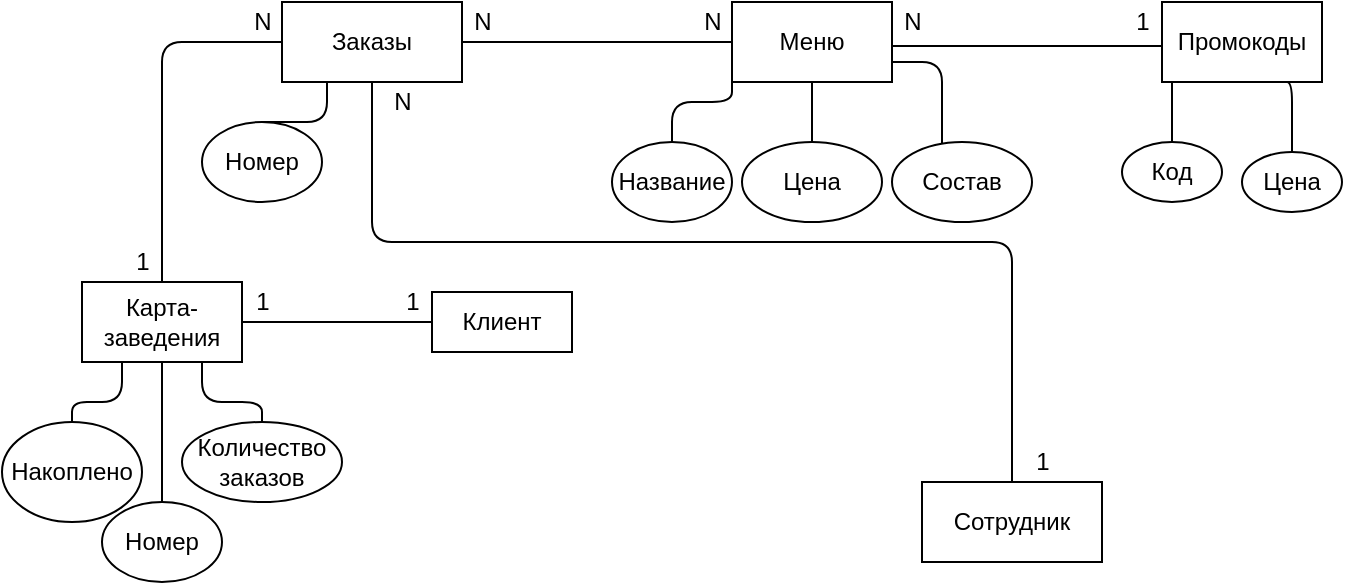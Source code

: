 <mxfile version="14.1.2" type="github">
  <diagram id="0dHdGBZlcimvSgmyDxel" name="Page-1">
    <mxGraphModel dx="948" dy="548" grid="1" gridSize="10" guides="1" tooltips="1" connect="1" arrows="1" fold="1" page="1" pageScale="1" pageWidth="850" pageHeight="1100" math="0" shadow="0">
      <root>
        <mxCell id="0" />
        <mxCell id="1" parent="0" />
        <mxCell id="juQlZwff0E2Timq0JEoc-14" value="" style="edgeStyle=orthogonalEdgeStyle;rounded=0;orthogonalLoop=1;jettySize=auto;html=1;endArrow=none;endFill=0;entryX=0;entryY=0.5;entryDx=0;entryDy=0;" edge="1" parent="1" source="juQlZwff0E2Timq0JEoc-1" target="juQlZwff0E2Timq0JEoc-3">
          <mxGeometry relative="1" as="geometry">
            <mxPoint x="275" y="70" as="targetPoint" />
          </mxGeometry>
        </mxCell>
        <mxCell id="juQlZwff0E2Timq0JEoc-17" style="edgeStyle=orthogonalEdgeStyle;orthogonalLoop=1;jettySize=auto;html=1;exitX=0.25;exitY=1;exitDx=0;exitDy=0;entryX=0.5;entryY=0;entryDx=0;entryDy=0;endArrow=none;endFill=0;rounded=1;" edge="1" parent="1" source="juQlZwff0E2Timq0JEoc-1" target="juQlZwff0E2Timq0JEoc-2">
          <mxGeometry relative="1" as="geometry">
            <Array as="points">
              <mxPoint x="172" y="110" />
            </Array>
          </mxGeometry>
        </mxCell>
        <mxCell id="juQlZwff0E2Timq0JEoc-22" value="" style="edgeStyle=orthogonalEdgeStyle;orthogonalLoop=1;jettySize=auto;html=1;endArrow=none;endFill=0;entryX=0.5;entryY=0;entryDx=0;entryDy=0;rounded=1;" edge="1" parent="1" source="juQlZwff0E2Timq0JEoc-1" target="juQlZwff0E2Timq0JEoc-23">
          <mxGeometry relative="1" as="geometry">
            <mxPoint x="240" y="200" as="targetPoint" />
            <Array as="points">
              <mxPoint x="195" y="170" />
              <mxPoint x="515" y="170" />
            </Array>
          </mxGeometry>
        </mxCell>
        <mxCell id="juQlZwff0E2Timq0JEoc-31" style="edgeStyle=orthogonalEdgeStyle;orthogonalLoop=1;jettySize=auto;html=1;endArrow=none;endFill=0;rounded=1;" edge="1" parent="1" source="juQlZwff0E2Timq0JEoc-1" target="juQlZwff0E2Timq0JEoc-30">
          <mxGeometry relative="1" as="geometry" />
        </mxCell>
        <mxCell id="juQlZwff0E2Timq0JEoc-1" value="Заказы" style="rounded=0;whiteSpace=wrap;html=1;" vertex="1" parent="1">
          <mxGeometry x="150" y="50" width="90" height="40" as="geometry" />
        </mxCell>
        <mxCell id="juQlZwff0E2Timq0JEoc-2" value="Номер" style="ellipse;whiteSpace=wrap;html=1;" vertex="1" parent="1">
          <mxGeometry x="110" y="110" width="60" height="40" as="geometry" />
        </mxCell>
        <mxCell id="juQlZwff0E2Timq0JEoc-12" value="" style="edgeStyle=orthogonalEdgeStyle;rounded=0;orthogonalLoop=1;jettySize=auto;html=1;entryX=1.066;entryY=1.1;entryDx=0;entryDy=0;entryPerimeter=0;endArrow=none;endFill=0;" edge="1" parent="1" source="juQlZwff0E2Timq0JEoc-3" target="juQlZwff0E2Timq0JEoc-8">
          <mxGeometry relative="1" as="geometry">
            <mxPoint x="515" y="70" as="targetPoint" />
            <Array as="points">
              <mxPoint x="490" y="72" />
              <mxPoint x="490" y="72" />
            </Array>
          </mxGeometry>
        </mxCell>
        <mxCell id="juQlZwff0E2Timq0JEoc-3" value="Меню" style="rounded=0;whiteSpace=wrap;html=1;" vertex="1" parent="1">
          <mxGeometry x="375" y="50" width="80" height="40" as="geometry" />
        </mxCell>
        <mxCell id="juQlZwff0E2Timq0JEoc-21" value="" style="edgeStyle=orthogonalEdgeStyle;orthogonalLoop=1;jettySize=auto;html=1;endArrow=none;endFill=0;entryX=0;entryY=1;entryDx=0;entryDy=0;rounded=1;" edge="1" parent="1" source="juQlZwff0E2Timq0JEoc-4" target="juQlZwff0E2Timq0JEoc-3">
          <mxGeometry relative="1" as="geometry" />
        </mxCell>
        <mxCell id="juQlZwff0E2Timq0JEoc-4" value="Название" style="ellipse;whiteSpace=wrap;html=1;" vertex="1" parent="1">
          <mxGeometry x="315" y="120" width="60" height="40" as="geometry" />
        </mxCell>
        <mxCell id="juQlZwff0E2Timq0JEoc-19" value="" style="edgeStyle=orthogonalEdgeStyle;orthogonalLoop=1;jettySize=auto;html=1;endArrow=none;endFill=0;rounded=1;" edge="1" parent="1" source="juQlZwff0E2Timq0JEoc-5" target="juQlZwff0E2Timq0JEoc-3">
          <mxGeometry relative="1" as="geometry" />
        </mxCell>
        <mxCell id="juQlZwff0E2Timq0JEoc-5" value="Цена" style="ellipse;whiteSpace=wrap;html=1;" vertex="1" parent="1">
          <mxGeometry x="380" y="120" width="70" height="40" as="geometry" />
        </mxCell>
        <mxCell id="juQlZwff0E2Timq0JEoc-20" style="edgeStyle=orthogonalEdgeStyle;orthogonalLoop=1;jettySize=auto;html=1;endArrow=none;endFill=0;entryX=1;entryY=0.75;entryDx=0;entryDy=0;rounded=1;" edge="1" parent="1" source="juQlZwff0E2Timq0JEoc-6" target="juQlZwff0E2Timq0JEoc-3">
          <mxGeometry relative="1" as="geometry">
            <mxPoint x="490" y="90" as="targetPoint" />
            <Array as="points">
              <mxPoint x="480" y="130" />
              <mxPoint x="480" y="80" />
            </Array>
          </mxGeometry>
        </mxCell>
        <mxCell id="juQlZwff0E2Timq0JEoc-6" value="Состав" style="ellipse;whiteSpace=wrap;html=1;" vertex="1" parent="1">
          <mxGeometry x="455" y="120" width="70" height="40" as="geometry" />
        </mxCell>
        <mxCell id="juQlZwff0E2Timq0JEoc-27" value="" style="edgeStyle=orthogonalEdgeStyle;orthogonalLoop=1;jettySize=auto;html=1;endArrow=none;endFill=0;rounded=1;" edge="1" parent="1" source="juQlZwff0E2Timq0JEoc-7" target="juQlZwff0E2Timq0JEoc-26">
          <mxGeometry relative="1" as="geometry">
            <Array as="points">
              <mxPoint x="595" y="100" />
              <mxPoint x="595" y="100" />
            </Array>
          </mxGeometry>
        </mxCell>
        <mxCell id="juQlZwff0E2Timq0JEoc-28" style="edgeStyle=orthogonalEdgeStyle;orthogonalLoop=1;jettySize=auto;html=1;exitX=0.75;exitY=1;exitDx=0;exitDy=0;endArrow=none;endFill=0;entryX=0.5;entryY=0;entryDx=0;entryDy=0;rounded=1;" edge="1" parent="1" source="juQlZwff0E2Timq0JEoc-7" target="juQlZwff0E2Timq0JEoc-29">
          <mxGeometry relative="1" as="geometry">
            <mxPoint x="670" y="130" as="targetPoint" />
          </mxGeometry>
        </mxCell>
        <mxCell id="juQlZwff0E2Timq0JEoc-7" value="Промокоды" style="rounded=0;whiteSpace=wrap;html=1;" vertex="1" parent="1">
          <mxGeometry x="590" y="50" width="80" height="40" as="geometry" />
        </mxCell>
        <mxCell id="juQlZwff0E2Timq0JEoc-8" value="1" style="text;html=1;align=center;verticalAlign=middle;resizable=0;points=[];autosize=1;" vertex="1" parent="1">
          <mxGeometry x="570" y="50" width="20" height="20" as="geometry" />
        </mxCell>
        <mxCell id="juQlZwff0E2Timq0JEoc-9" value="N" style="text;html=1;align=center;verticalAlign=middle;resizable=0;points=[];autosize=1;" vertex="1" parent="1">
          <mxGeometry x="455" y="50" width="20" height="20" as="geometry" />
        </mxCell>
        <mxCell id="juQlZwff0E2Timq0JEoc-15" value="N" style="text;html=1;align=center;verticalAlign=middle;resizable=0;points=[];autosize=1;" vertex="1" parent="1">
          <mxGeometry x="355" y="50" width="20" height="20" as="geometry" />
        </mxCell>
        <mxCell id="juQlZwff0E2Timq0JEoc-16" value="N" style="text;html=1;align=center;verticalAlign=middle;resizable=0;points=[];autosize=1;" vertex="1" parent="1">
          <mxGeometry x="240" y="50" width="20" height="20" as="geometry" />
        </mxCell>
        <mxCell id="juQlZwff0E2Timq0JEoc-23" value="Сотрудник" style="rounded=0;whiteSpace=wrap;html=1;" vertex="1" parent="1">
          <mxGeometry x="470" y="290" width="90" height="40" as="geometry" />
        </mxCell>
        <mxCell id="juQlZwff0E2Timq0JEoc-24" value="N" style="text;html=1;align=center;verticalAlign=middle;resizable=0;points=[];autosize=1;" vertex="1" parent="1">
          <mxGeometry x="200" y="90" width="20" height="20" as="geometry" />
        </mxCell>
        <mxCell id="juQlZwff0E2Timq0JEoc-25" value="1" style="text;html=1;align=center;verticalAlign=middle;resizable=0;points=[];autosize=1;" vertex="1" parent="1">
          <mxGeometry x="520" y="270" width="20" height="20" as="geometry" />
        </mxCell>
        <mxCell id="juQlZwff0E2Timq0JEoc-26" value="Код" style="ellipse;whiteSpace=wrap;html=1;rounded=0;" vertex="1" parent="1">
          <mxGeometry x="570" y="120" width="50" height="30" as="geometry" />
        </mxCell>
        <mxCell id="juQlZwff0E2Timq0JEoc-29" value="Цена" style="ellipse;whiteSpace=wrap;html=1;rounded=0;" vertex="1" parent="1">
          <mxGeometry x="630" y="125" width="50" height="30" as="geometry" />
        </mxCell>
        <mxCell id="juQlZwff0E2Timq0JEoc-37" style="edgeStyle=orthogonalEdgeStyle;rounded=1;orthogonalLoop=1;jettySize=auto;html=1;endArrow=none;endFill=0;" edge="1" parent="1" source="juQlZwff0E2Timq0JEoc-30" target="juQlZwff0E2Timq0JEoc-34">
          <mxGeometry relative="1" as="geometry" />
        </mxCell>
        <mxCell id="juQlZwff0E2Timq0JEoc-38" style="edgeStyle=orthogonalEdgeStyle;rounded=1;orthogonalLoop=1;jettySize=auto;html=1;exitX=0.75;exitY=1;exitDx=0;exitDy=0;endArrow=none;endFill=0;" edge="1" parent="1" source="juQlZwff0E2Timq0JEoc-30" target="juQlZwff0E2Timq0JEoc-35">
          <mxGeometry relative="1" as="geometry" />
        </mxCell>
        <mxCell id="juQlZwff0E2Timq0JEoc-39" style="edgeStyle=orthogonalEdgeStyle;rounded=1;orthogonalLoop=1;jettySize=auto;html=1;exitX=0.25;exitY=1;exitDx=0;exitDy=0;endArrow=none;endFill=0;" edge="1" parent="1" source="juQlZwff0E2Timq0JEoc-30" target="juQlZwff0E2Timq0JEoc-36">
          <mxGeometry relative="1" as="geometry" />
        </mxCell>
        <mxCell id="juQlZwff0E2Timq0JEoc-41" value="" style="edgeStyle=orthogonalEdgeStyle;rounded=1;orthogonalLoop=1;jettySize=auto;html=1;endArrow=none;endFill=0;" edge="1" parent="1" source="juQlZwff0E2Timq0JEoc-30" target="juQlZwff0E2Timq0JEoc-40">
          <mxGeometry relative="1" as="geometry" />
        </mxCell>
        <mxCell id="juQlZwff0E2Timq0JEoc-30" value="Карта-заведения" style="rounded=0;whiteSpace=wrap;html=1;" vertex="1" parent="1">
          <mxGeometry x="50" y="190" width="80" height="40" as="geometry" />
        </mxCell>
        <mxCell id="juQlZwff0E2Timq0JEoc-32" value="N" style="text;html=1;align=center;verticalAlign=middle;resizable=0;points=[];autosize=1;" vertex="1" parent="1">
          <mxGeometry x="130" y="50" width="20" height="20" as="geometry" />
        </mxCell>
        <mxCell id="juQlZwff0E2Timq0JEoc-33" value="1" style="text;html=1;align=center;verticalAlign=middle;resizable=0;points=[];autosize=1;" vertex="1" parent="1">
          <mxGeometry x="70" y="170" width="20" height="20" as="geometry" />
        </mxCell>
        <mxCell id="juQlZwff0E2Timq0JEoc-34" value="Номер" style="ellipse;whiteSpace=wrap;html=1;" vertex="1" parent="1">
          <mxGeometry x="60" y="300" width="60" height="40" as="geometry" />
        </mxCell>
        <mxCell id="juQlZwff0E2Timq0JEoc-35" value="Количество&lt;br&gt;заказов" style="ellipse;whiteSpace=wrap;html=1;" vertex="1" parent="1">
          <mxGeometry x="100" y="260" width="80" height="40" as="geometry" />
        </mxCell>
        <mxCell id="juQlZwff0E2Timq0JEoc-36" value="Накоплено" style="ellipse;whiteSpace=wrap;html=1;" vertex="1" parent="1">
          <mxGeometry x="10" y="260" width="70" height="50" as="geometry" />
        </mxCell>
        <mxCell id="juQlZwff0E2Timq0JEoc-40" value="Клиент" style="whiteSpace=wrap;html=1;rounded=0;" vertex="1" parent="1">
          <mxGeometry x="225" y="195" width="70" height="30" as="geometry" />
        </mxCell>
        <mxCell id="juQlZwff0E2Timq0JEoc-42" value="1" style="text;html=1;align=center;verticalAlign=middle;resizable=0;points=[];autosize=1;" vertex="1" parent="1">
          <mxGeometry x="205" y="190" width="20" height="20" as="geometry" />
        </mxCell>
        <mxCell id="juQlZwff0E2Timq0JEoc-43" value="1" style="text;html=1;align=center;verticalAlign=middle;resizable=0;points=[];autosize=1;" vertex="1" parent="1">
          <mxGeometry x="130" y="190" width="20" height="20" as="geometry" />
        </mxCell>
      </root>
    </mxGraphModel>
  </diagram>
</mxfile>
